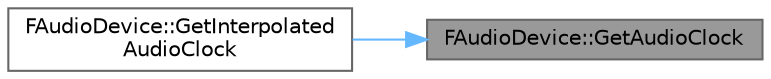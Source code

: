 digraph "FAudioDevice::GetAudioClock"
{
 // INTERACTIVE_SVG=YES
 // LATEX_PDF_SIZE
  bgcolor="transparent";
  edge [fontname=Helvetica,fontsize=10,labelfontname=Helvetica,labelfontsize=10];
  node [fontname=Helvetica,fontsize=10,shape=box,height=0.2,width=0.4];
  rankdir="RL";
  Node1 [id="Node000001",label="FAudioDevice::GetAudioClock",height=0.2,width=0.4,color="gray40", fillcolor="grey60", style="filled", fontcolor="black",tooltip="Returns the audio clock of the audio device."];
  Node1 -> Node2 [id="edge1_Node000001_Node000002",dir="back",color="steelblue1",style="solid",tooltip=" "];
  Node2 [id="Node000002",label="FAudioDevice::GetInterpolated\lAudioClock",height=0.2,width=0.4,color="grey40", fillcolor="white", style="filled",URL="$d7/db1/classFAudioDevice.html#a2d7afbe6eb81bcedc9b3c36da6ac3daf",tooltip="Returns the audio clock interploated between audio device callbacks to provide a smoothed value."];
}
